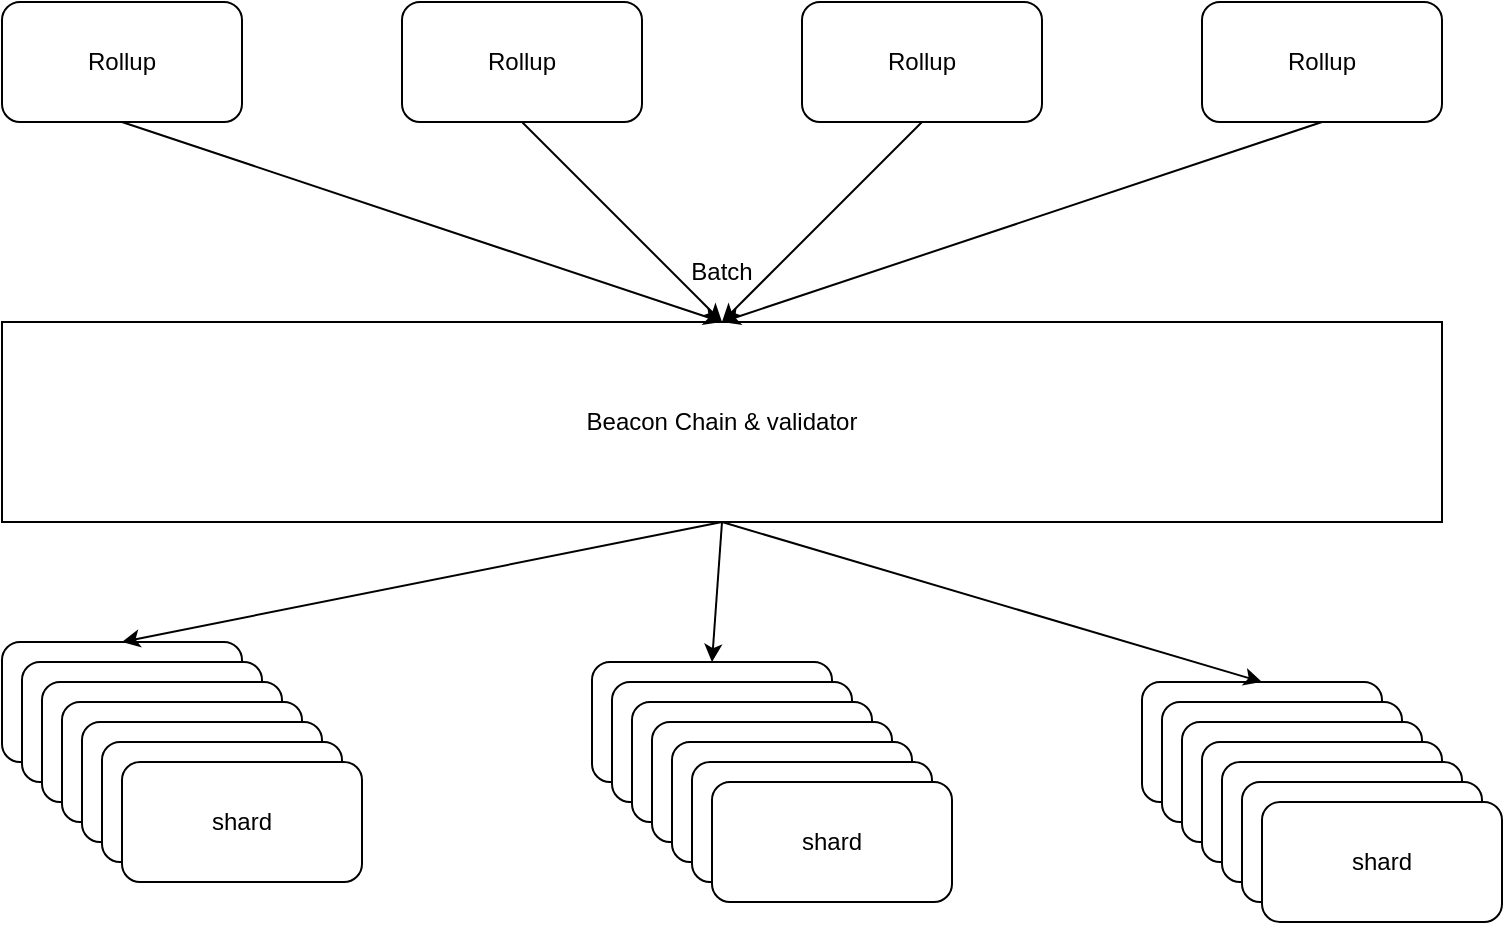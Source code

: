<mxfile version="20.2.8" type="github">
  <diagram id="5HxByOv4FMeEe46C06F6" name="Page-1">
    <mxGraphModel dx="1426" dy="794" grid="1" gridSize="10" guides="1" tooltips="1" connect="1" arrows="1" fold="1" page="1" pageScale="1" pageWidth="850" pageHeight="1100" math="0" shadow="0">
      <root>
        <mxCell id="0" />
        <mxCell id="1" parent="0" />
        <mxCell id="0S2Pw86vDBwkn5OkXsG3-1" value="Rollup" style="rounded=1;whiteSpace=wrap;html=1;" vertex="1" parent="1">
          <mxGeometry x="40" y="180" width="120" height="60" as="geometry" />
        </mxCell>
        <mxCell id="0S2Pw86vDBwkn5OkXsG3-2" value="Rollup" style="rounded=1;whiteSpace=wrap;html=1;" vertex="1" parent="1">
          <mxGeometry x="240" y="180" width="120" height="60" as="geometry" />
        </mxCell>
        <mxCell id="0S2Pw86vDBwkn5OkXsG3-3" value="Rollup" style="rounded=1;whiteSpace=wrap;html=1;" vertex="1" parent="1">
          <mxGeometry x="440" y="180" width="120" height="60" as="geometry" />
        </mxCell>
        <mxCell id="0S2Pw86vDBwkn5OkXsG3-4" value="Rollup" style="rounded=1;whiteSpace=wrap;html=1;" vertex="1" parent="1">
          <mxGeometry x="640" y="180" width="120" height="60" as="geometry" />
        </mxCell>
        <mxCell id="0S2Pw86vDBwkn5OkXsG3-5" value="Beacon Chain &amp;amp; validator" style="rounded=0;whiteSpace=wrap;html=1;" vertex="1" parent="1">
          <mxGeometry x="40" y="340" width="720" height="100" as="geometry" />
        </mxCell>
        <mxCell id="0S2Pw86vDBwkn5OkXsG3-6" value="" style="endArrow=classic;html=1;rounded=0;exitX=0.5;exitY=1;exitDx=0;exitDy=0;entryX=0.5;entryY=0;entryDx=0;entryDy=0;" edge="1" parent="1" source="0S2Pw86vDBwkn5OkXsG3-1" target="0S2Pw86vDBwkn5OkXsG3-5">
          <mxGeometry width="50" height="50" relative="1" as="geometry">
            <mxPoint x="375" y="470" as="sourcePoint" />
            <mxPoint x="425" y="420" as="targetPoint" />
          </mxGeometry>
        </mxCell>
        <mxCell id="0S2Pw86vDBwkn5OkXsG3-7" value="" style="endArrow=classic;html=1;rounded=0;exitX=0.5;exitY=1;exitDx=0;exitDy=0;entryX=0.5;entryY=0;entryDx=0;entryDy=0;" edge="1" parent="1" source="0S2Pw86vDBwkn5OkXsG3-2" target="0S2Pw86vDBwkn5OkXsG3-5">
          <mxGeometry width="50" height="50" relative="1" as="geometry">
            <mxPoint x="110" y="250" as="sourcePoint" />
            <mxPoint x="400" y="300" as="targetPoint" />
          </mxGeometry>
        </mxCell>
        <mxCell id="0S2Pw86vDBwkn5OkXsG3-8" value="" style="endArrow=classic;html=1;rounded=0;exitX=0.5;exitY=1;exitDx=0;exitDy=0;entryX=0.5;entryY=0;entryDx=0;entryDy=0;" edge="1" parent="1" source="0S2Pw86vDBwkn5OkXsG3-3" target="0S2Pw86vDBwkn5OkXsG3-5">
          <mxGeometry width="50" height="50" relative="1" as="geometry">
            <mxPoint x="310" y="250" as="sourcePoint" />
            <mxPoint x="410" y="310" as="targetPoint" />
          </mxGeometry>
        </mxCell>
        <mxCell id="0S2Pw86vDBwkn5OkXsG3-9" value="" style="endArrow=classic;html=1;rounded=0;exitX=0.5;exitY=1;exitDx=0;exitDy=0;entryX=0.5;entryY=0;entryDx=0;entryDy=0;" edge="1" parent="1" source="0S2Pw86vDBwkn5OkXsG3-4" target="0S2Pw86vDBwkn5OkXsG3-5">
          <mxGeometry width="50" height="50" relative="1" as="geometry">
            <mxPoint x="510" y="250" as="sourcePoint" />
            <mxPoint x="410" y="310" as="targetPoint" />
          </mxGeometry>
        </mxCell>
        <mxCell id="0S2Pw86vDBwkn5OkXsG3-10" value="Batch" style="text;html=1;strokeColor=none;fillColor=none;align=center;verticalAlign=middle;whiteSpace=wrap;rounded=0;" vertex="1" parent="1">
          <mxGeometry x="370" y="300" width="60" height="30" as="geometry" />
        </mxCell>
        <mxCell id="0S2Pw86vDBwkn5OkXsG3-11" value="shard" style="rounded=1;whiteSpace=wrap;html=1;" vertex="1" parent="1">
          <mxGeometry x="40" y="500" width="120" height="60" as="geometry" />
        </mxCell>
        <mxCell id="0S2Pw86vDBwkn5OkXsG3-12" value="shard" style="rounded=1;whiteSpace=wrap;html=1;" vertex="1" parent="1">
          <mxGeometry x="50" y="510" width="120" height="60" as="geometry" />
        </mxCell>
        <mxCell id="0S2Pw86vDBwkn5OkXsG3-13" value="shard" style="rounded=1;whiteSpace=wrap;html=1;" vertex="1" parent="1">
          <mxGeometry x="60" y="520" width="120" height="60" as="geometry" />
        </mxCell>
        <mxCell id="0S2Pw86vDBwkn5OkXsG3-14" value="shard" style="rounded=1;whiteSpace=wrap;html=1;" vertex="1" parent="1">
          <mxGeometry x="70" y="530" width="120" height="60" as="geometry" />
        </mxCell>
        <mxCell id="0S2Pw86vDBwkn5OkXsG3-15" value="shard" style="rounded=1;whiteSpace=wrap;html=1;" vertex="1" parent="1">
          <mxGeometry x="80" y="540" width="120" height="60" as="geometry" />
        </mxCell>
        <mxCell id="0S2Pw86vDBwkn5OkXsG3-16" value="shard" style="rounded=1;whiteSpace=wrap;html=1;" vertex="1" parent="1">
          <mxGeometry x="90" y="550" width="120" height="60" as="geometry" />
        </mxCell>
        <mxCell id="0S2Pw86vDBwkn5OkXsG3-17" value="shard" style="rounded=1;whiteSpace=wrap;html=1;" vertex="1" parent="1">
          <mxGeometry x="100" y="560" width="120" height="60" as="geometry" />
        </mxCell>
        <mxCell id="0S2Pw86vDBwkn5OkXsG3-18" value="shard" style="rounded=1;whiteSpace=wrap;html=1;" vertex="1" parent="1">
          <mxGeometry x="335" y="510" width="120" height="60" as="geometry" />
        </mxCell>
        <mxCell id="0S2Pw86vDBwkn5OkXsG3-19" value="shard" style="rounded=1;whiteSpace=wrap;html=1;" vertex="1" parent="1">
          <mxGeometry x="345" y="520" width="120" height="60" as="geometry" />
        </mxCell>
        <mxCell id="0S2Pw86vDBwkn5OkXsG3-20" value="shard" style="rounded=1;whiteSpace=wrap;html=1;" vertex="1" parent="1">
          <mxGeometry x="355" y="530" width="120" height="60" as="geometry" />
        </mxCell>
        <mxCell id="0S2Pw86vDBwkn5OkXsG3-21" value="shard" style="rounded=1;whiteSpace=wrap;html=1;" vertex="1" parent="1">
          <mxGeometry x="365" y="540" width="120" height="60" as="geometry" />
        </mxCell>
        <mxCell id="0S2Pw86vDBwkn5OkXsG3-22" value="shard" style="rounded=1;whiteSpace=wrap;html=1;" vertex="1" parent="1">
          <mxGeometry x="375" y="550" width="120" height="60" as="geometry" />
        </mxCell>
        <mxCell id="0S2Pw86vDBwkn5OkXsG3-23" value="shard" style="rounded=1;whiteSpace=wrap;html=1;" vertex="1" parent="1">
          <mxGeometry x="385" y="560" width="120" height="60" as="geometry" />
        </mxCell>
        <mxCell id="0S2Pw86vDBwkn5OkXsG3-24" value="shard" style="rounded=1;whiteSpace=wrap;html=1;" vertex="1" parent="1">
          <mxGeometry x="395" y="570" width="120" height="60" as="geometry" />
        </mxCell>
        <mxCell id="0S2Pw86vDBwkn5OkXsG3-25" value="shard" style="rounded=1;whiteSpace=wrap;html=1;" vertex="1" parent="1">
          <mxGeometry x="610" y="520" width="120" height="60" as="geometry" />
        </mxCell>
        <mxCell id="0S2Pw86vDBwkn5OkXsG3-26" value="shard" style="rounded=1;whiteSpace=wrap;html=1;" vertex="1" parent="1">
          <mxGeometry x="620" y="530" width="120" height="60" as="geometry" />
        </mxCell>
        <mxCell id="0S2Pw86vDBwkn5OkXsG3-27" value="shard" style="rounded=1;whiteSpace=wrap;html=1;" vertex="1" parent="1">
          <mxGeometry x="630" y="540" width="120" height="60" as="geometry" />
        </mxCell>
        <mxCell id="0S2Pw86vDBwkn5OkXsG3-28" value="shard" style="rounded=1;whiteSpace=wrap;html=1;" vertex="1" parent="1">
          <mxGeometry x="640" y="550" width="120" height="60" as="geometry" />
        </mxCell>
        <mxCell id="0S2Pw86vDBwkn5OkXsG3-29" value="shard" style="rounded=1;whiteSpace=wrap;html=1;" vertex="1" parent="1">
          <mxGeometry x="650" y="560" width="120" height="60" as="geometry" />
        </mxCell>
        <mxCell id="0S2Pw86vDBwkn5OkXsG3-30" value="shard" style="rounded=1;whiteSpace=wrap;html=1;" vertex="1" parent="1">
          <mxGeometry x="660" y="570" width="120" height="60" as="geometry" />
        </mxCell>
        <mxCell id="0S2Pw86vDBwkn5OkXsG3-31" value="shard" style="rounded=1;whiteSpace=wrap;html=1;" vertex="1" parent="1">
          <mxGeometry x="670" y="580" width="120" height="60" as="geometry" />
        </mxCell>
        <mxCell id="0S2Pw86vDBwkn5OkXsG3-32" value="" style="endArrow=classic;html=1;rounded=0;exitX=0.5;exitY=1;exitDx=0;exitDy=0;entryX=0.5;entryY=0;entryDx=0;entryDy=0;" edge="1" parent="1" source="0S2Pw86vDBwkn5OkXsG3-5" target="0S2Pw86vDBwkn5OkXsG3-11">
          <mxGeometry width="50" height="50" relative="1" as="geometry">
            <mxPoint x="400" y="430" as="sourcePoint" />
            <mxPoint x="450" y="380" as="targetPoint" />
          </mxGeometry>
        </mxCell>
        <mxCell id="0S2Pw86vDBwkn5OkXsG3-33" value="" style="endArrow=classic;html=1;rounded=0;exitX=0.5;exitY=1;exitDx=0;exitDy=0;entryX=0.5;entryY=0;entryDx=0;entryDy=0;" edge="1" parent="1" source="0S2Pw86vDBwkn5OkXsG3-5" target="0S2Pw86vDBwkn5OkXsG3-18">
          <mxGeometry width="50" height="50" relative="1" as="geometry">
            <mxPoint x="410" y="450" as="sourcePoint" />
            <mxPoint x="110" y="510" as="targetPoint" />
          </mxGeometry>
        </mxCell>
        <mxCell id="0S2Pw86vDBwkn5OkXsG3-35" value="" style="endArrow=classic;html=1;rounded=0;exitX=0.5;exitY=1;exitDx=0;exitDy=0;entryX=0.5;entryY=0;entryDx=0;entryDy=0;" edge="1" parent="1" source="0S2Pw86vDBwkn5OkXsG3-5" target="0S2Pw86vDBwkn5OkXsG3-25">
          <mxGeometry width="50" height="50" relative="1" as="geometry">
            <mxPoint x="410" y="450" as="sourcePoint" />
            <mxPoint x="405" y="520" as="targetPoint" />
          </mxGeometry>
        </mxCell>
      </root>
    </mxGraphModel>
  </diagram>
</mxfile>

